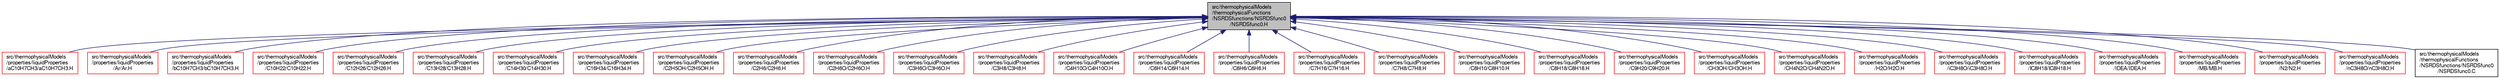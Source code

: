 digraph "src/thermophysicalModels/thermophysicalFunctions/NSRDSfunctions/NSRDSfunc0/NSRDSfunc0.H"
{
  bgcolor="transparent";
  edge [fontname="FreeSans",fontsize="10",labelfontname="FreeSans",labelfontsize="10"];
  node [fontname="FreeSans",fontsize="10",shape=record];
  Node79 [label="src/thermophysicalModels\l/thermophysicalFunctions\l/NSRDSfunctions/NSRDSfunc0\l/NSRDSfunc0.H",height=0.2,width=0.4,color="black", fillcolor="grey75", style="filled", fontcolor="black"];
  Node79 -> Node80 [dir="back",color="midnightblue",fontsize="10",style="solid",fontname="FreeSans"];
  Node80 [label="src/thermophysicalModels\l/properties/liquidProperties\l/aC10H7CH3/aC10H7CH3.H",height=0.2,width=0.4,color="red",URL="$a15602.html"];
  Node79 -> Node82 [dir="back",color="midnightblue",fontsize="10",style="solid",fontname="FreeSans"];
  Node82 [label="src/thermophysicalModels\l/properties/liquidProperties\l/Ar/Ar.H",height=0.2,width=0.4,color="red",URL="$a15611.html"];
  Node79 -> Node84 [dir="back",color="midnightblue",fontsize="10",style="solid",fontname="FreeSans"];
  Node84 [label="src/thermophysicalModels\l/properties/liquidProperties\l/bC10H7CH3/bC10H7CH3.H",height=0.2,width=0.4,color="red",URL="$a15620.html"];
  Node79 -> Node86 [dir="back",color="midnightblue",fontsize="10",style="solid",fontname="FreeSans"];
  Node86 [label="src/thermophysicalModels\l/properties/liquidProperties\l/C10H22/C10H22.H",height=0.2,width=0.4,color="red",URL="$a15629.html"];
  Node79 -> Node88 [dir="back",color="midnightblue",fontsize="10",style="solid",fontname="FreeSans"];
  Node88 [label="src/thermophysicalModels\l/properties/liquidProperties\l/C12H26/C12H26.H",height=0.2,width=0.4,color="red",URL="$a15638.html"];
  Node79 -> Node90 [dir="back",color="midnightblue",fontsize="10",style="solid",fontname="FreeSans"];
  Node90 [label="src/thermophysicalModels\l/properties/liquidProperties\l/C13H28/C13H28.H",height=0.2,width=0.4,color="red",URL="$a15647.html"];
  Node79 -> Node92 [dir="back",color="midnightblue",fontsize="10",style="solid",fontname="FreeSans"];
  Node92 [label="src/thermophysicalModels\l/properties/liquidProperties\l/C14H30/C14H30.H",height=0.2,width=0.4,color="red",URL="$a15656.html"];
  Node79 -> Node94 [dir="back",color="midnightblue",fontsize="10",style="solid",fontname="FreeSans"];
  Node94 [label="src/thermophysicalModels\l/properties/liquidProperties\l/C16H34/C16H34.H",height=0.2,width=0.4,color="red",URL="$a15665.html"];
  Node79 -> Node96 [dir="back",color="midnightblue",fontsize="10",style="solid",fontname="FreeSans"];
  Node96 [label="src/thermophysicalModels\l/properties/liquidProperties\l/C2H5OH/C2H5OH.H",height=0.2,width=0.4,color="red",URL="$a15674.html"];
  Node79 -> Node98 [dir="back",color="midnightblue",fontsize="10",style="solid",fontname="FreeSans"];
  Node98 [label="src/thermophysicalModels\l/properties/liquidProperties\l/C2H6/C2H6.H",height=0.2,width=0.4,color="red",URL="$a15683.html"];
  Node79 -> Node100 [dir="back",color="midnightblue",fontsize="10",style="solid",fontname="FreeSans"];
  Node100 [label="src/thermophysicalModels\l/properties/liquidProperties\l/C2H6O/C2H6O.H",height=0.2,width=0.4,color="red",URL="$a15692.html"];
  Node79 -> Node102 [dir="back",color="midnightblue",fontsize="10",style="solid",fontname="FreeSans"];
  Node102 [label="src/thermophysicalModels\l/properties/liquidProperties\l/C3H6O/C3H6O.H",height=0.2,width=0.4,color="red",URL="$a15701.html"];
  Node79 -> Node104 [dir="back",color="midnightblue",fontsize="10",style="solid",fontname="FreeSans"];
  Node104 [label="src/thermophysicalModels\l/properties/liquidProperties\l/C3H8/C3H8.H",height=0.2,width=0.4,color="red",URL="$a15710.html"];
  Node79 -> Node106 [dir="back",color="midnightblue",fontsize="10",style="solid",fontname="FreeSans"];
  Node106 [label="src/thermophysicalModels\l/properties/liquidProperties\l/C4H10O/C4H10O.H",height=0.2,width=0.4,color="red",URL="$a15719.html"];
  Node79 -> Node108 [dir="back",color="midnightblue",fontsize="10",style="solid",fontname="FreeSans"];
  Node108 [label="src/thermophysicalModels\l/properties/liquidProperties\l/C6H14/C6H14.H",height=0.2,width=0.4,color="red",URL="$a15728.html"];
  Node79 -> Node110 [dir="back",color="midnightblue",fontsize="10",style="solid",fontname="FreeSans"];
  Node110 [label="src/thermophysicalModels\l/properties/liquidProperties\l/C6H6/C6H6.H",height=0.2,width=0.4,color="red",URL="$a15737.html"];
  Node79 -> Node112 [dir="back",color="midnightblue",fontsize="10",style="solid",fontname="FreeSans"];
  Node112 [label="src/thermophysicalModels\l/properties/liquidProperties\l/C7H16/C7H16.H",height=0.2,width=0.4,color="red",URL="$a15746.html"];
  Node79 -> Node114 [dir="back",color="midnightblue",fontsize="10",style="solid",fontname="FreeSans"];
  Node114 [label="src/thermophysicalModels\l/properties/liquidProperties\l/C7H8/C7H8.H",height=0.2,width=0.4,color="red",URL="$a15755.html"];
  Node79 -> Node116 [dir="back",color="midnightblue",fontsize="10",style="solid",fontname="FreeSans"];
  Node116 [label="src/thermophysicalModels\l/properties/liquidProperties\l/C8H10/C8H10.H",height=0.2,width=0.4,color="red",URL="$a15764.html"];
  Node79 -> Node118 [dir="back",color="midnightblue",fontsize="10",style="solid",fontname="FreeSans"];
  Node118 [label="src/thermophysicalModels\l/properties/liquidProperties\l/C8H18/C8H18.H",height=0.2,width=0.4,color="red",URL="$a15773.html"];
  Node79 -> Node120 [dir="back",color="midnightblue",fontsize="10",style="solid",fontname="FreeSans"];
  Node120 [label="src/thermophysicalModels\l/properties/liquidProperties\l/C9H20/C9H20.H",height=0.2,width=0.4,color="red",URL="$a15782.html"];
  Node79 -> Node122 [dir="back",color="midnightblue",fontsize="10",style="solid",fontname="FreeSans"];
  Node122 [label="src/thermophysicalModels\l/properties/liquidProperties\l/CH3OH/CH3OH.H",height=0.2,width=0.4,color="red",URL="$a15791.html"];
  Node79 -> Node124 [dir="back",color="midnightblue",fontsize="10",style="solid",fontname="FreeSans"];
  Node124 [label="src/thermophysicalModels\l/properties/liquidProperties\l/CH4N2O/CH4N2O.H",height=0.2,width=0.4,color="red",URL="$a15800.html"];
  Node79 -> Node126 [dir="back",color="midnightblue",fontsize="10",style="solid",fontname="FreeSans"];
  Node126 [label="src/thermophysicalModels\l/properties/liquidProperties\l/H2O/H2O.H",height=0.2,width=0.4,color="red",URL="$a15809.html"];
  Node79 -> Node128 [dir="back",color="midnightblue",fontsize="10",style="solid",fontname="FreeSans"];
  Node128 [label="src/thermophysicalModels\l/properties/liquidProperties\l/iC3H8O/iC3H8O.H",height=0.2,width=0.4,color="red",URL="$a15818.html"];
  Node79 -> Node130 [dir="back",color="midnightblue",fontsize="10",style="solid",fontname="FreeSans"];
  Node130 [label="src/thermophysicalModels\l/properties/liquidProperties\l/IC8H18/IC8H18.H",height=0.2,width=0.4,color="red",URL="$a15827.html"];
  Node79 -> Node132 [dir="back",color="midnightblue",fontsize="10",style="solid",fontname="FreeSans"];
  Node132 [label="src/thermophysicalModels\l/properties/liquidProperties\l/IDEA/IDEA.H",height=0.2,width=0.4,color="red",URL="$a15836.html"];
  Node79 -> Node134 [dir="back",color="midnightblue",fontsize="10",style="solid",fontname="FreeSans"];
  Node134 [label="src/thermophysicalModels\l/properties/liquidProperties\l/MB/MB.H",height=0.2,width=0.4,color="red",URL="$a15854.html"];
  Node79 -> Node136 [dir="back",color="midnightblue",fontsize="10",style="solid",fontname="FreeSans"];
  Node136 [label="src/thermophysicalModels\l/properties/liquidProperties\l/N2/N2.H",height=0.2,width=0.4,color="red",URL="$a15863.html"];
  Node79 -> Node138 [dir="back",color="midnightblue",fontsize="10",style="solid",fontname="FreeSans"];
  Node138 [label="src/thermophysicalModels\l/properties/liquidProperties\l/nC3H8O/nC3H8O.H",height=0.2,width=0.4,color="red",URL="$a15872.html"];
  Node79 -> Node140 [dir="back",color="midnightblue",fontsize="10",style="solid",fontname="FreeSans"];
  Node140 [label="src/thermophysicalModels\l/thermophysicalFunctions\l/NSRDSfunctions/NSRDSfunc0\l/NSRDSfunc0.C",height=0.2,width=0.4,color="black",URL="$a16697.html"];
}
